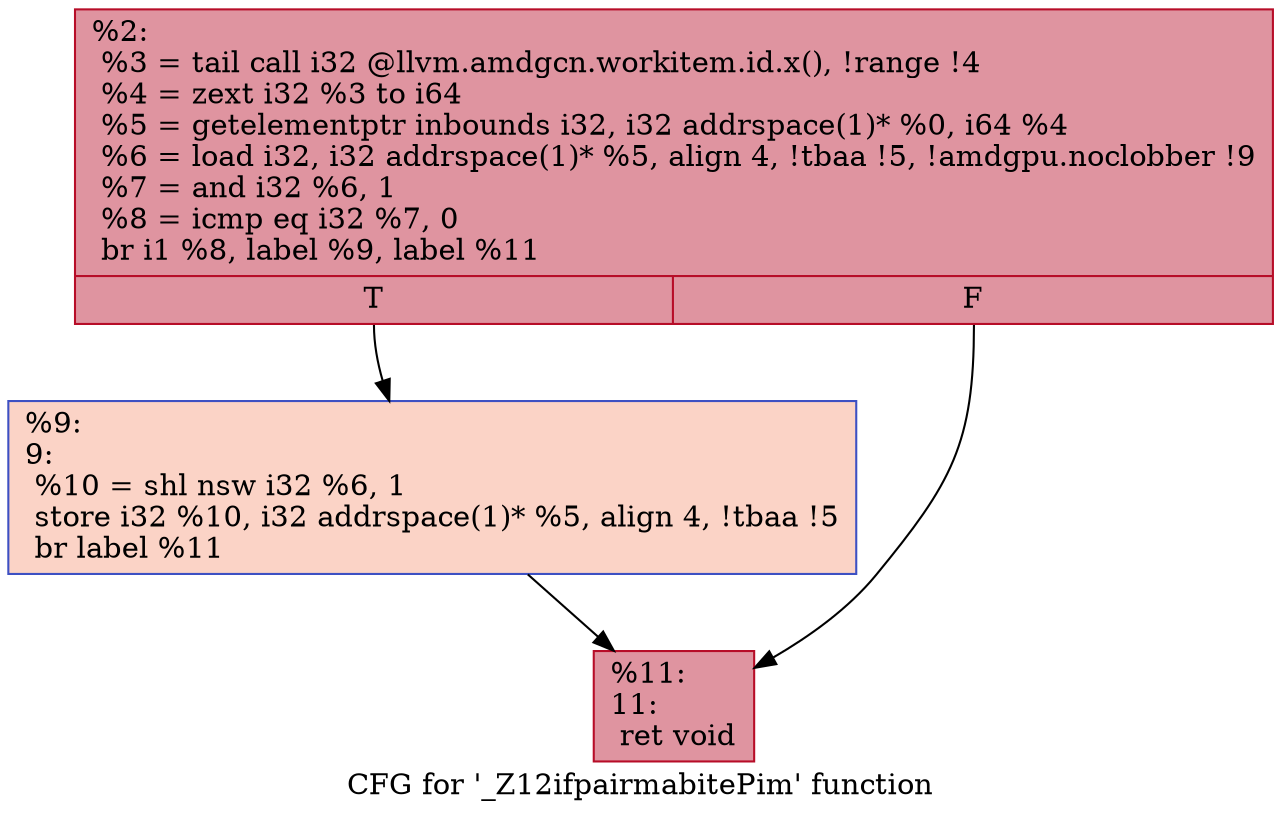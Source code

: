 digraph "CFG for '_Z12ifpairmabitePim' function" {
	label="CFG for '_Z12ifpairmabitePim' function";

	Node0x5e88c50 [shape=record,color="#b70d28ff", style=filled, fillcolor="#b70d2870",label="{%2:\l  %3 = tail call i32 @llvm.amdgcn.workitem.id.x(), !range !4\l  %4 = zext i32 %3 to i64\l  %5 = getelementptr inbounds i32, i32 addrspace(1)* %0, i64 %4\l  %6 = load i32, i32 addrspace(1)* %5, align 4, !tbaa !5, !amdgpu.noclobber !9\l  %7 = and i32 %6, 1\l  %8 = icmp eq i32 %7, 0\l  br i1 %8, label %9, label %11\l|{<s0>T|<s1>F}}"];
	Node0x5e88c50:s0 -> Node0x5e89a50;
	Node0x5e88c50:s1 -> Node0x5e8a6b0;
	Node0x5e89a50 [shape=record,color="#3d50c3ff", style=filled, fillcolor="#f59c7d70",label="{%9:\l9:                                                \l  %10 = shl nsw i32 %6, 1\l  store i32 %10, i32 addrspace(1)* %5, align 4, !tbaa !5\l  br label %11\l}"];
	Node0x5e89a50 -> Node0x5e8a6b0;
	Node0x5e8a6b0 [shape=record,color="#b70d28ff", style=filled, fillcolor="#b70d2870",label="{%11:\l11:                                               \l  ret void\l}"];
}
